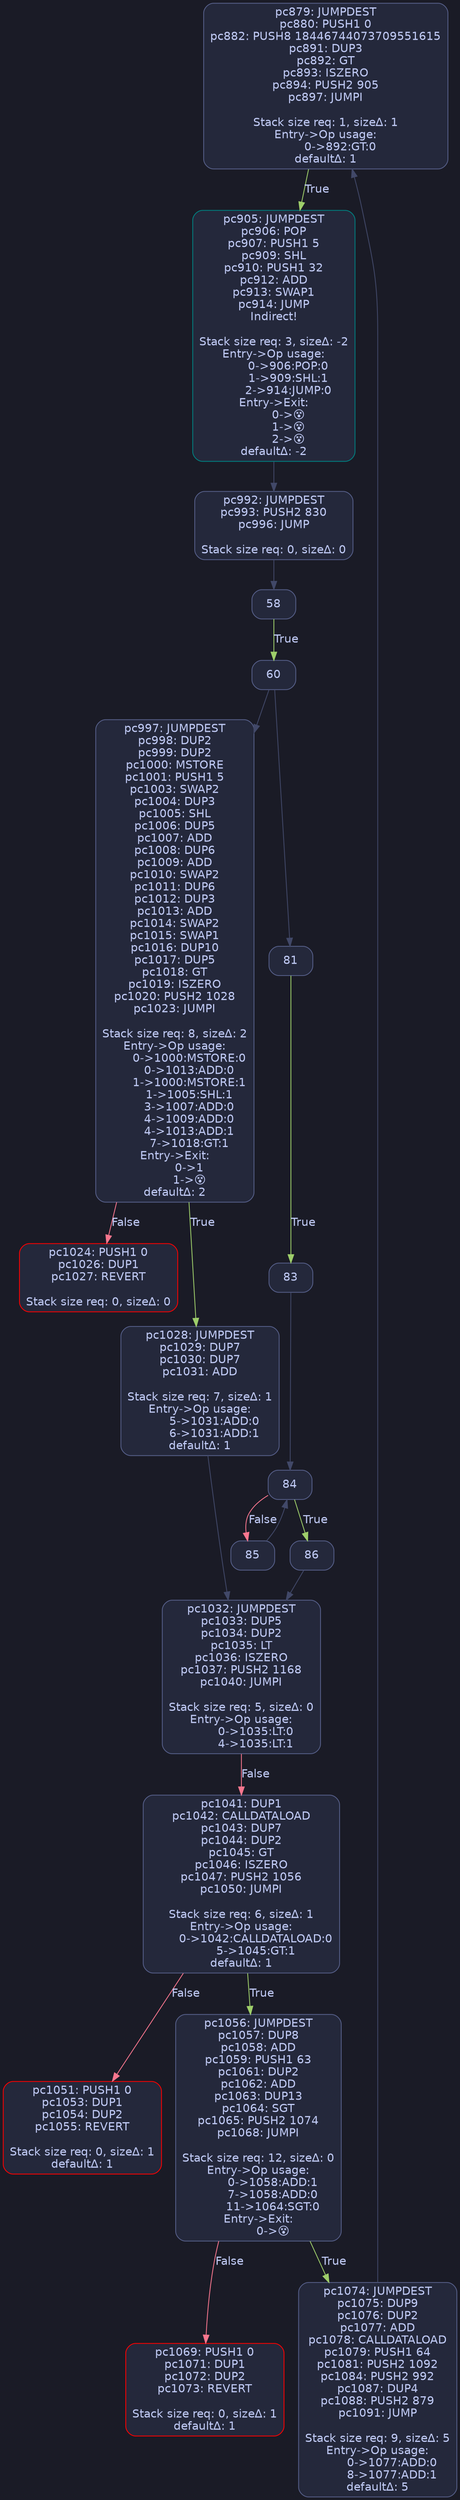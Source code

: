 digraph G {
    node [shape=box, style="filled, rounded", color="#565f89", fontcolor="#c0caf5", fontname="Helvetica", fillcolor="#24283b"];
    edge [color="#414868", fontcolor="#c0caf5", fontname="Helvetica"];
    bgcolor="#1a1b26"; 
    61 [ label = "pc879: JUMPDEST
pc880: PUSH1 0
pc882: PUSH8 18446744073709551615
pc891: DUP3
pc892: GT
pc893: ISZERO
pc894: PUSH2 905
pc897: JUMPI

Stack size req: 1, sizeΔ: 1
Entry->Op usage:
	0->892:GT:0
defaultΔ: 1
"]

    63 [ label = "pc905: JUMPDEST
pc906: POP
pc907: PUSH1 5
pc909: SHL
pc910: PUSH1 32
pc912: ADD
pc913: SWAP1
pc914: JUMP
Indirect!

Stack size req: 3, sizeΔ: -2
Entry->Op usage:
	0->906:POP:0
	1->909:SHL:1
	2->914:JUMP:0
Entry->Exit:
	0->😵
	1->😵
	2->😵
defaultΔ: -2
" color = "teal"]

    71 [ label = "pc992: JUMPDEST
pc993: PUSH2 830
pc996: JUMP

Stack size req: 0, sizeΔ: 0
"]
    72 [ label = "pc997: JUMPDEST
pc998: DUP2
pc999: DUP2
pc1000: MSTORE
pc1001: PUSH1 5
pc1003: SWAP2
pc1004: DUP3
pc1005: SHL
pc1006: DUP5
pc1007: ADD
pc1008: DUP6
pc1009: ADD
pc1010: SWAP2
pc1011: DUP6
pc1012: DUP3
pc1013: ADD
pc1014: SWAP2
pc1015: SWAP1
pc1016: DUP10
pc1017: DUP5
pc1018: GT
pc1019: ISZERO
pc1020: PUSH2 1028
pc1023: JUMPI

Stack size req: 8, sizeΔ: 2
Entry->Op usage:
	0->1000:MSTORE:0
	0->1013:ADD:0
	1->1000:MSTORE:1
	1->1005:SHL:1
	3->1007:ADD:0
	4->1009:ADD:0
	4->1013:ADD:1
	7->1018:GT:1
Entry->Exit:
	0->1
	1->😵
defaultΔ: 2
"]
    73 [ label = "pc1024: PUSH1 0
pc1026: DUP1
pc1027: REVERT

Stack size req: 0, sizeΔ: 0
" color = "red"]
    74 [ label = "pc1028: JUMPDEST
pc1029: DUP7
pc1030: DUP7
pc1031: ADD

Stack size req: 7, sizeΔ: 1
Entry->Op usage:
	5->1031:ADD:0
	6->1031:ADD:1
defaultΔ: 1
"]
    75 [ label = "pc1032: JUMPDEST
pc1033: DUP5
pc1034: DUP2
pc1035: LT
pc1036: ISZERO
pc1037: PUSH2 1168
pc1040: JUMPI

Stack size req: 5, sizeΔ: 0
Entry->Op usage:
	0->1035:LT:0
	4->1035:LT:1
"]
    76 [ label = "pc1041: DUP1
pc1042: CALLDATALOAD
pc1043: DUP7
pc1044: DUP2
pc1045: GT
pc1046: ISZERO
pc1047: PUSH2 1056
pc1050: JUMPI

Stack size req: 6, sizeΔ: 1
Entry->Op usage:
	0->1042:CALLDATALOAD:0
	5->1045:GT:1
defaultΔ: 1
"]
    77 [ label = "pc1051: PUSH1 0
pc1053: DUP1
pc1054: DUP2
pc1055: REVERT

Stack size req: 0, sizeΔ: 1
defaultΔ: 1
" color = "red"]
    78 [ label = "pc1056: JUMPDEST
pc1057: DUP8
pc1058: ADD
pc1059: PUSH1 63
pc1061: DUP2
pc1062: ADD
pc1063: DUP13
pc1064: SGT
pc1065: PUSH2 1074
pc1068: JUMPI

Stack size req: 12, sizeΔ: 0
Entry->Op usage:
	0->1058:ADD:1
	7->1058:ADD:0
	11->1064:SGT:0
Entry->Exit:
	0->😵
"]
    79 [ label = "pc1069: PUSH1 0
pc1071: DUP1
pc1072: DUP2
pc1073: REVERT

Stack size req: 0, sizeΔ: 1
defaultΔ: 1
" color = "red"]
    80 [ label = "pc1074: JUMPDEST
pc1075: DUP9
pc1076: DUP2
pc1077: ADD
pc1078: CALLDATALOAD
pc1079: PUSH1 64
pc1081: PUSH2 1092
pc1084: PUSH2 992
pc1087: DUP4
pc1088: PUSH2 879
pc1091: JUMP

Stack size req: 9, sizeΔ: 5
Entry->Op usage:
	0->1077:ADD:0
	8->1077:ADD:1
defaultΔ: 5
"]
    58 -> 60 [ label = "True" color = "#9ece6a"]
    61 -> 63 [ label = "True" color = "#9ece6a"]
    71 -> 58 [ ]
    72 -> 73 [ label = "False" color = "#f7768e"]
    72 -> 74 [ label = "True" color = "#9ece6a"]
    74 -> 75 [ ]
    75 -> 76 [ label = "False" color = "#f7768e"]
    76 -> 77 [ label = "False" color = "#f7768e"]
    76 -> 78 [ label = "True" color = "#9ece6a"]
    78 -> 79 [ label = "False" color = "#f7768e"]
    78 -> 80 [ label = "True" color = "#9ece6a"]
    80 -> 61 [ ]
    81 -> 83 [ label = "True" color = "#9ece6a"]
    83 -> 84 [ ]
    84 -> 85 [ label = "False" color = "#f7768e"]
    84 -> 86 [ label = "True" color = "#9ece6a"]
    85 -> 84 [ ]
    86 -> 75 [ ]
    63 -> 71 [ ]
    60 -> 72 [ ]
    60 -> 81 [ ]

}